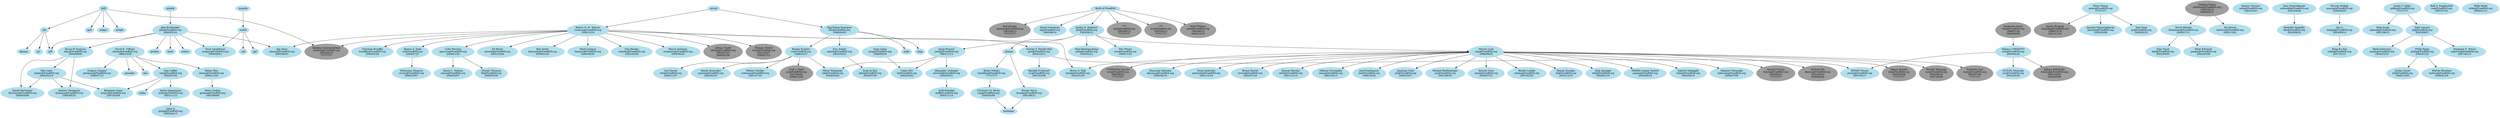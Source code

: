 # $FreeBSD$

# This file is meant to list all FreeBSD src committers and describe the
# mentor-mentee relationships between them.
# The graphical output can be generated from this file with the following
# command:
# $ dot -T png -o file.png committers-src.dot
#
# The dot binary is part of the graphics/graphviz port.

digraph src {

# Node definitions follow this example:
#
#   foo [label="Foo Bar\nfoo@FreeBSD.org\n????/??/??"]
#
# ????/??/?? is the date when the commit bit was obtained, usually the one you
# can find looking at CVS logs for the access (or avail) file under CVSROOT.
#
# For returned commit bits, the node definition will follow this example:
#
#   foo [label="Foo Bar\nfoo@FreeBSD.org\n????/??/??\n????/??/??"]
#
# The first date is the same as for an active committer, the second date is
# the date when the commit bit has been returned. Again, check CVS logs.

node [color=grey62, style=filled, bgcolor=black];

# Alumni go here.. Try to keep things sorted.

adrian [label="Adrian Chadd\nadrian@FreeBSD.org\n2000/07/03\n2006/05/30"]
alm [label="???\nalm@FreeBSD.org\n1993/06/12\n????/??/??"]
asmodai [label="Jeroen Ruigrok\nasmodai@FreeBSD.org\n1999/12/16\n2001/11/16"]
cjc [label="Crist J. Clark\ncjc@FreeBSD.org\n2001/06/01\n2006/12/29"]
furuta [label="Atsushi Furuta\nfuruta@FreeBSD.org\n2000/06/21\n????/??/??"]
jtc [label="???\njtc@FreeBSD.org\n1993/06/12\n????/??/??"]
keichii [label="Michael Wu\nkeichii@FreeBSD.org\n2001/03/07\n2006/04/28"]
mb [label="Maxim Bolotin\nmb@FreeBSD.org\n2000/04/06\n????/??/??"]
nate [label="Nate Willams\nnate@FreeBSD.org\n1993/06/12\n2003/12/15"]
non [label="Noriaki Mitsnaga\nnon@FreeBSD.org\n2000/06/19\n2007/03/06"]
rgrimes [label="Rod Grimes\nrgrimes@FreeBSD.org\n1993/06/12\n????/??/??"]
shafeeq [label="Shafeeq Sinnamohideen\nshafeeq@FreeBSD.org\n2000/06/19\n????/??/??"]
sheldonh [label="Sheldon Hearn\nsheldonh@FreeBSD.org\n1999/06/14\n2006/05/13"]
shin [label="Yoshinobu Inoue\nshin@FreeBSD.org\n1999/07/29\n2003/03/08"]
tmm [label="Thomas Moestl\ntmm@FreeBSD.org\n2001/03/07\n2006/07/12"]
toshi [label="Toshihiko Arai\ntoshi@FreeBSD.org\n2000/07/06\n????/??/??"]
tshiozak [label="Takuya SHIOZAKI\ntshiozak@FreeBSD.org\n2001/04/25\n2003/03/08"]
uch [label="UCHIYAMA Yasushi\nuch@FreeBSD.org\n2000/06/21\n????/??/??"]

node [color=lightblue2, style=filled, bgcolor=black];

# Current src committers go here. Try to keep things sorted.

ache [label="Andrey Chernov\nache@FreeBSD.org\n1993/10/31"]
akiyama [label="Shunsuke Akiyama\nakiyama@FreeBSD.org\n2000/06/19"]
ambrisko [label="Doug Ambrisko\nambrisko@FreeBSD.org\n2001/12/19"]
andre [label="Andre Oppermann\nandre@FreeBSD.org\n2003/11/12"]
anholt [label="Eric Anholt\nanholt@FreeBSD.org\n2002/04/22"]
ariff [label="Ariff Abdullah\nariff@FreeBSD.org\n2005/11/14"]
benjsc [label="Benjamin Close\nbenjsc@FreeBSD.org\n2007/02/09"]
benno [label="Benno Rice\nbenno@FreeBSD.org\n2000/11/02"]
bmah [label="Bruce A. Mah\nbmah@FreeBSD.org\n2002/01/29"]
bmilekic [label="Bosko Milekic\nbmilekic@FreeBSD.org\n????/??/??"]
bms [label="Bruce M Simpson\nbms@FreeBSD.org\n2003/08/06"]
brueffer [label="Christian Brueffer\nbrueffer@FreeBSD.org\n2006/02/28"]
brooks [label="Brooks Davis\nbrooks@FreeBSD.org\n2001/06/21"]
bruno [label="Bruno Ducrot\nbruno@FreeBSD.org\n2005/07/18"]
bz [label="Bjoern A. Zeeb\nbz@FreeBSD.org\n2004/07/27"]
ceri [label="Ceri Davies\nceri@FreeBSD.org\n2006/11/07"]
cperciva [label="Colin Percival\ncperciva@FreeBSD.org\n2004/01/20"]
csjp [label="Christian S.J. Peron\ncsjp@FreeBSD.org\n2004/05/04"]
dds [label="Diomidis Spinellis\ndds@FreeBSD.org\n2003/06/20"]
delphij [label="Xin Li\ndelphij@FreeBSD.org\n2004/09/14"]
des [label="Dag-Erling Smorgrav\ndes@FreeBSD.org\n1998/04/03"]
dg [label="David Greenman\ndg@FreeBSD.org\n1993/06/14"]
dhartmei [label="Daniel Hartmeier\ndhartmei@FreeBSD.org\n2004/04/06"]
dmlb [label="Duncan Barclay\ndmlb@FreeBSD.org\n2001/12/14"]
dwmalone [label="David Malone\ndwmalone@FreeBSD.org\n2000/07/11"]
eik [label="Oliver Eikemeier\neik@FreeBSD.org\n2004/05/20"]
emaste [label="Ed Maste\nemaste@FreeBSD.org\n2005/10/04"]
emax [label="Maksim Yevmenkin\nemax@FreeBSD.org\n2003/10/12"]
fanf [label="Tony Finch\nfanf@FreeBSD.org\n2002/05/05"]
flz [label="Florent Thoumie\nflz@FreeBSD.org\n2006/03/30"]
gibbs [label="Justin T. Gibbs\ngibbs@FreeBSD.org\n????/??/??"]
gnn [label="George V. Neville-Neil\ngnn@FreeBSD.org\n2004/10/11"]
grehan [label="Peter Grehan\ngrehan@FreeBSD.org\n2002/08/08"]
grog [label="Greg Lehey\ngrog@FreeBSD.org\n1998/08/30"]
gshapiro [label="Gregory Shapiro\ngshapiro@FreeBSD.org\n2000/07/12"]
iedowse [label="Ian Dowse\niedowse@FreeBSD.org\n2000/12/01"]
imp [label="Warner Losh\nimp@FreeBSD.org\n1996/09/20"]
jayanth [label="Jayanth Vijayaraghavan\njayanth@FreeBSD.org\n2000/05/08"]
jake [label="Jake Burkholder\njake@FreeBSD.org\n2000/05/16"]
jinmei [label="JINMEI Tatuya\njinmei@FreeBSD.org\n2007/03/17"]
jkh [label="Jordan K. Hubbard\njkh@FreeBSD.org\n1993/06/12"]
jkim [label="Jung-uk Kim\njkim@FreeBSD.org\n2005/07/06"]
jls [label="Jordan Sissel\njls@FreeBSD.org\n2006/12/06"]
joe [label="Josef Karthauser\njoe@FreeBSD.org\n1999/10/22"]
joerg [label="Joerg Wunsch\njoerg@FreeBSD.org\n1993/11/14"]
jon [label="Jonathan Chen\njon@FreeBSD.org\n2000/10/17"]
kensmith [label="Ken Smith\nkensmith@FreeBSD.org\n2004/01/23"]
kmacy [label="Kip Macy\nkmacy@FreeBSD.org\n2005/06/01"]
le [label="Lukas Ertl\nle@FreeBSD.org\n2004/02/02"]
linimon [label="Mark Linimon\nlinimon@FreeBSD.org\n2006/09/30"]
marks [label="Mark Santcroos\nmarks@FreeBSD.org\n2004/03/18"]
matteo [label="Matteo Riondato\nmatteo@FreeBSD.org\n2006/01/18"]
maxim [label="Maxim Konovalov\nmaxim@FreeBSD.org\n2002/02/07"]
mjacob [label="Matt Jacob\nmjacob@FreeBSD.org\n1997/08/13"]
mlaier [label="Max Laier\nmlaier@FreeBSD.org\n2004/02/10"]
mr [label="Michael Reifenberger\nmr@FreeBSD.org\n2001/09/30"]
murray [label="Murray Stokely\nmurray@FreeBSD.org\n2000/04/05"]
netchild [label="Alexander Leidinger\nnetchild@FreeBSD.org\n2005/03/31"]
njl [label="Nate Lawson\nnjl@FreeBSD.org\n2002/08/07"]
obrien [label="David E. O'Brien\nobrien@FreeBSD.org\n1996/10/29"]
onoe [label="Atsushi Onoe\nonoe@FreeBSD.org\n2000/07/21"]
peadar [label="Peter Edwards\npeadar@FreeBSD.org\n2004/03/08"]
peter [label="Peter Wemm\npeter@FreeBSD.org\n????/??/??"]
philip [label="Philip Paeps\nphilip@FreBSD.org\n2004/01/21"]
phk [label="Poul-Henning Kamp\nphk@FreeBSD.org\n1994/02/21"]
ps [label="Paul Saab\nps@FreeBSD.org\n2000/02/23"]
qingli [label="Qing Li\nqingli@FreeBSD.org\n2005/04/13"]
rafan [label="Rong-En Fan\nrafan@FreeBSD.org\n2007/01/31"]
remko [label="Remko Lodder\nremko@FreeBSD.org\n2007/02/23"]
rik [label="Roman Kurakin\nrik@FreeBSD.org\n2003/12/18"]
rink [label="Rink Springer\nrink@FreeBSD.org\n2006/01/16"]
rrs [label="Randall R Stewart\nrrs@FreeBSD.org\n2007/02/08"]
rse [label="Ralf S. Engelschall\nrse@FreeBSD.org\n1997/07/31"]
ru [label="Ruslan Ermilov\nru@FreeBSD.org\n1999/05/27"]
rwatson [label="Robert N. M. Watson\nrwatson@FreeBSD.org\n1999/12/16"]
sam [label="Sam Leffler\nsam@FreeBSD.org\n2002/07/02"]
sanpei [label="MIHIRA Sanpei Yoshiro\nsanpei@FreeBSD.org\n2000/06/19"]
schweikh [label="Jens Schweikhardt\nschweikh@FreeBSD.org\n2001/04/06"]
sepotvin [label="Stephane E. Potvin\nsepotvin@FreeBSD.org\n2007/02/15"]
shiba [label="Takeshi Shibagaki\nshiba@FreeBSD.org\n2000/06/19"]
simon [label="Simon L. Nielsen\nsimon@FreeBSD.org\n2006/03/07"]
sobomax [label="Maxim Sobolev\nsobomax@FreeBSD.org\n2001/07/25"]
suz [label="SUZUKI Shinsuke\nsuz@FreeBSD.org\n2002/03/26"]
syrinx [label="Shteryana Shopova\nsyrinx@FreeBSD.org\n2006/10/07"]
takawata [label="Takanori Watanabe\ntakawata@FreeBSD.org\n2000/07/06"]
thompsa [label="Andrew Thompson\nthompsa@FreeBSD.org\n2005/05/25"]
trhodes [label="Tom Rhodes\ntrhodes@FreeBSD.org\n2002/05/28"]
ume [label="Hajimu UMEMOTO\nume@FreeBSD.org\n2000/02/26"]
wes [label="Wes Peters\nwes@FreeBSD.org\n1998/11/25"]
wilko [label="Wilko Bulte\nwilko@FreeBSD.org\n2000/01/13"]
wsalamon [label="Wayne Salamon\nwsalamon@FreeBSD.org\n2005/06/25"]
yongari [label="Pyun YongHyeon\nyongari@FreeBSD.org\n2004/08/01"]

# Pseudo target representing rev 1.1 of commit.allow
day1 [label="Birth of FreeBSD"]

# Here are the mentor/mentee relationships.
# Group together all the mentees for a particular mentor.
# Keep the list sorted by mentor login.

day1 -> jtc
day1 -> jkh
day1 -> nate
day1 -> rgrimes
day1 -> alm
day1 -> dg

andre -> qingli

anholt -> jkim

benno -> grehan

billf -> dougb
billf -> gad
billf -> jedgar
billf -> jhb
billf -> shafeeq

bmilekic -> csjp

bms -> mlaier
bms -> dhartmei
bms -> thompsa

brooks -> bushman

bz -> syrinx

cperciva -> flz
cperciva -> simon

csjp -> bushman

delphij -> rafan

des -> anholt
des -> hmp
des -> mike
des -> ru

eivind -> des
eivind -> rwatson

dwmalone -> fanf
dwmalone -> peadar

gnn -> jinmei
gnn -> rrs

imp -> akiyama
imp -> ambrisko
imp -> bmah
imp -> bruno
imp -> dmlb
imp -> emax
imp -> furuta
imp -> joe
imp -> jon
imp -> keichii
imp -> mb
imp -> mr
imp -> non
imp -> onoe
imp -> remko
imp -> rink
imp -> rik
imp -> sanpei
imp -> shiba
imp -> takawata
imp -> toshi
imp -> uch

jake -> bms
jake -> gordon
jake -> harti
jake -> jeff
jake -> kmacy
jake -> robert
jake -> yongari

jhb -> arr
jhb -> jeff
jhb -> kbyanc

jkh -> imp
jkh -> jlemon
jkh -> joerg
jkh -> phk
jkh -> wes

jlemon -> bmilekic
jlemon -> brooks

joerg -> eik
joerg -> le
joerg -> netchild

gibbs -> mjacob
gibbs -> njl

grog -> le

mdodd -> jake

mlaier -> benjsc
mlaier -> dhartmei
mlaier -> thompsa

msmith -> scottl

murray -> delphij

netchild -> ariff

njl -> marks
njl -> philip
njl -> sepotvin

obrien -> benno
obrien -> groudier
obrien -> gshapiro
obrien -> kan
obrien -> sam

peter -> jayanth
peter -> ps
peter -> asmodai

philip -> jls
philip -> matteo

ru -> ceri
ru -> cjc
ru -> eik
ru -> maxim
ru -> sobomax

rwatson -> adrian
rwatson -> bmah
rwatson -> brueffer
rwatson -> bz
rwatson -> cperciva
rwatson -> emaste
rwatson -> gnn
rwatson -> kensmith
rwatson -> kmacy
rwatson -> linimon
rwatson -> shafeeq
rwatson -> tmm
rwatson -> trhodes
rwatson -> wsalamon

sam -> andre
sam -> benjsc
sam -> sephe

schweikh -> dds

scottl -> pjd
scottl -> sah
scottl -> yongari

sheldonh -> dwmalone
sheldonh -> iedowse

shin -> ume

ume -> jinmei
ume -> suz
ume -> tshiozak

}
